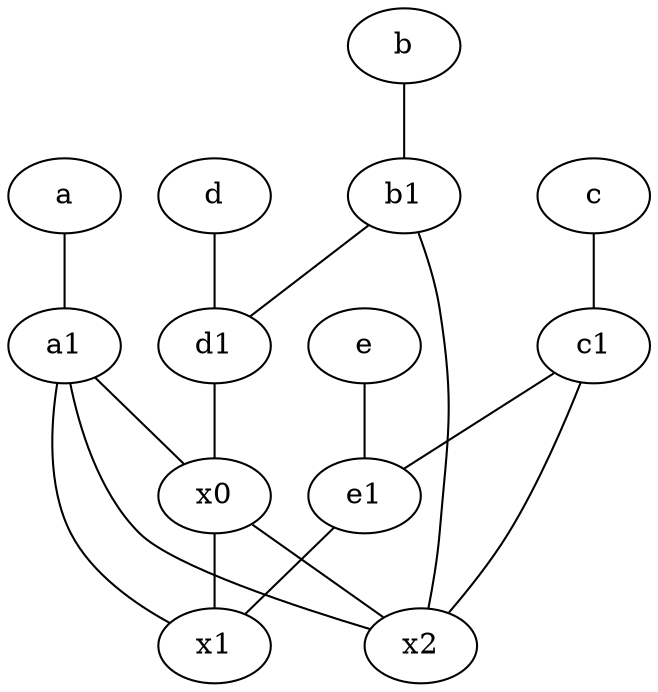 graph {
	node [labelfontsize=50]
	d1 [labelfontsize=50 pos="3,5!"]
	x1 [labelfontsize=50]
	x0 [labelfontsize=50]
	e1 [labelfontsize=50 pos="7,7!"]
	a1 [labelfontsize=50 pos="8,3!"]
	e [labelfontsize=50 pos="7,9!"]
	c [labelfontsize=50 pos="4.5,2!"]
	b1 [labelfontsize=50 pos="9,4!"]
	c1 [labelfontsize=50 pos="4.5,3!"]
	b [labelfontsize=50 pos="10,4!"]
	a [labelfontsize=50 pos="8,2!"]
	d [labelfontsize=50 pos="2,5!"]
	x2 [labelfontsize=50]
	e -- e1
	b -- b1
	a -- a1
	a1 -- x0
	c1 -- e1
	c -- c1
	b1 -- x2
	c1 -- x2
	a1 -- x2
	d1 -- x0
	x0 -- x2
	a1 -- x1
	x0 -- x1
	d -- d1
	e1 -- x1
	b1 -- d1
}
